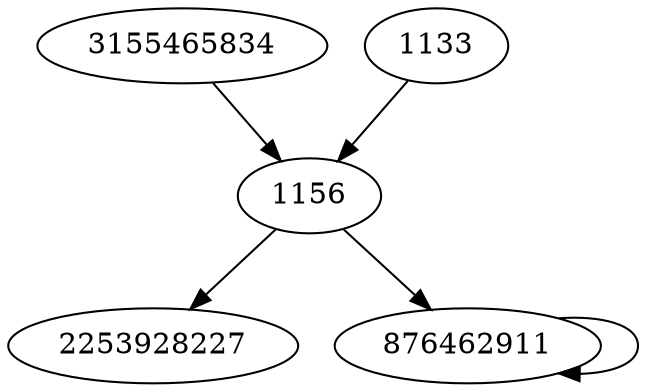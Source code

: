 digraph  {
2253928227;
1156;
3155465834;
1133;
876462911;
1156 -> 2253928227;
1156 -> 876462911;
3155465834 -> 1156;
1133 -> 1156;
876462911 -> 876462911;
}
